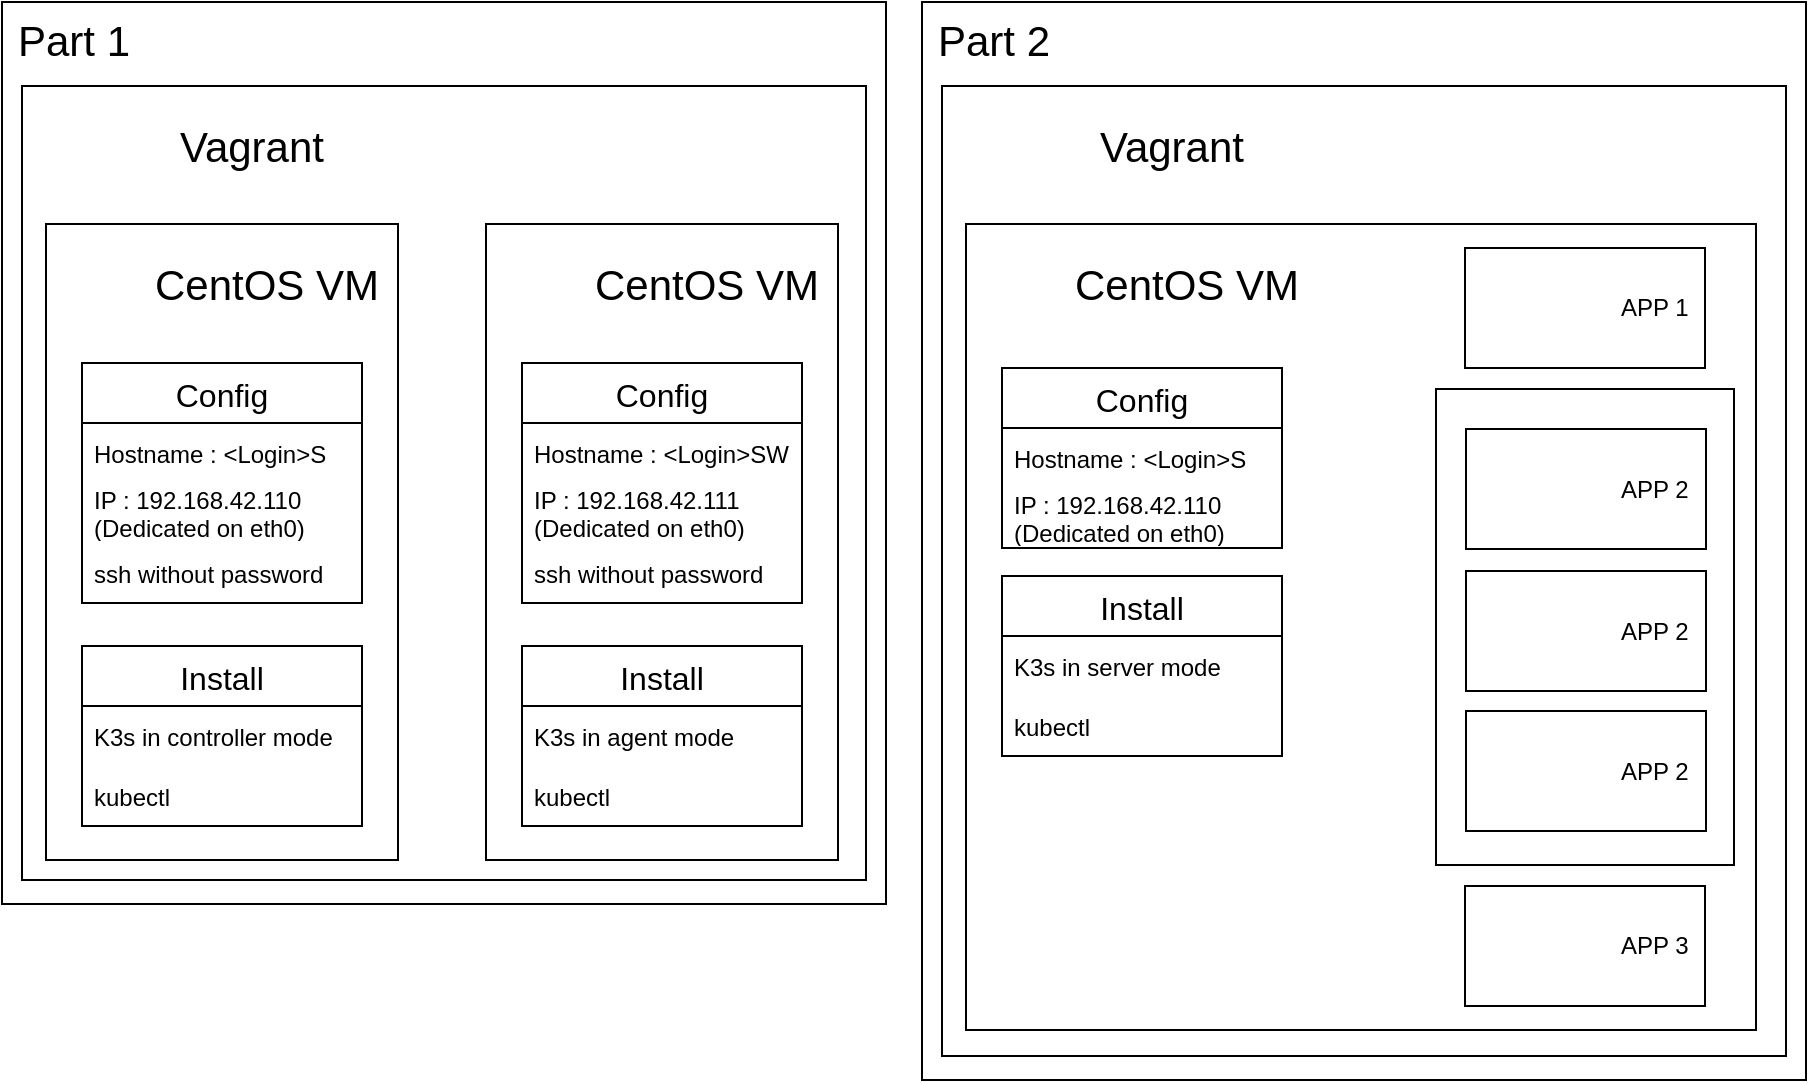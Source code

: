 <mxfile version="17.4.2" type="device"><diagram id="DXyUeCYXyZXWEy7sgAMY" name="Page-1"><mxGraphModel dx="1421" dy="666" grid="0" gridSize="10" guides="1" tooltips="1" connect="1" arrows="1" fold="1" page="0" pageScale="1" pageWidth="850" pageHeight="1100" math="0" shadow="0"><root><mxCell id="0"/><mxCell id="1" parent="0"/><mxCell id="ugX7uagLTzUMmo3rIZk3-78" value="" style="rounded=0;whiteSpace=wrap;html=1;fontSize=12;" vertex="1" parent="1"><mxGeometry x="351" y="114" width="442" height="539" as="geometry"/></mxCell><mxCell id="ugX7uagLTzUMmo3rIZk3-79" value="" style="whiteSpace=wrap;html=1;align=right;" vertex="1" parent="1"><mxGeometry x="361" y="156" width="422" height="485" as="geometry"/></mxCell><mxCell id="ugX7uagLTzUMmo3rIZk3-84" value="" style="whiteSpace=wrap;html=1;align=right;" vertex="1" parent="1"><mxGeometry x="373" y="225" width="395" height="403" as="geometry"/></mxCell><mxCell id="ugX7uagLTzUMmo3rIZk3-111" value="" style="rounded=0;whiteSpace=wrap;html=1;fontSize=21;" vertex="1" parent="1"><mxGeometry x="608" y="307.5" width="149" height="238" as="geometry"/></mxCell><mxCell id="ugX7uagLTzUMmo3rIZk3-69" value="" style="rounded=0;whiteSpace=wrap;html=1;fontSize=12;" vertex="1" parent="1"><mxGeometry x="-109" y="114" width="442" height="451" as="geometry"/></mxCell><mxCell id="ugX7uagLTzUMmo3rIZk3-5" value="" style="whiteSpace=wrap;html=1;align=right;" vertex="1" parent="1"><mxGeometry x="-99" y="156" width="422" height="397" as="geometry"/></mxCell><mxCell id="ugX7uagLTzUMmo3rIZk3-75" value="" style="whiteSpace=wrap;html=1;align=right;" vertex="1" parent="1"><mxGeometry x="133" y="225" width="176" height="318" as="geometry"/></mxCell><mxCell id="ugX7uagLTzUMmo3rIZk3-76" value="" style="shape=image;verticalLabelPosition=bottom;labelBackgroundColor=default;verticalAlign=top;aspect=fixed;imageAspect=0;image=https://upload.wikimedia.org/wikipedia/commons/thumb/6/63/CentOS_color_logo.svg/1200px-CentOS_color_logo.svg.png;" vertex="1" parent="1"><mxGeometry x="133" y="230" width="50" height="50" as="geometry"/></mxCell><mxCell id="ugX7uagLTzUMmo3rIZk3-77" value="CentOS VM" style="text;html=1;strokeColor=none;fillColor=none;align=center;verticalAlign=middle;whiteSpace=wrap;rounded=0;fontSize=21;" vertex="1" parent="1"><mxGeometry x="186" y="240" width="115" height="30" as="geometry"/></mxCell><mxCell id="ugX7uagLTzUMmo3rIZk3-8" value="" style="shape=image;verticalLabelPosition=bottom;labelBackgroundColor=default;verticalAlign=top;aspect=fixed;imageAspect=0;image=https://seeklogo.com/images/V/vagrant-logo-B214F47636-seeklogo.com.png;" vertex="1" parent="1"><mxGeometry x="-94" y="160.14" width="50" height="51.72" as="geometry"/></mxCell><mxCell id="ugX7uagLTzUMmo3rIZk3-12" value="" style="whiteSpace=wrap;html=1;align=right;" vertex="1" parent="1"><mxGeometry x="-87" y="225" width="176" height="318" as="geometry"/></mxCell><mxCell id="ugX7uagLTzUMmo3rIZk3-19" value="" style="shape=image;verticalLabelPosition=bottom;labelBackgroundColor=default;verticalAlign=top;aspect=fixed;imageAspect=0;image=https://upload.wikimedia.org/wikipedia/commons/thumb/6/63/CentOS_color_logo.svg/1200px-CentOS_color_logo.svg.png;" vertex="1" parent="1"><mxGeometry x="-87" y="230" width="50" height="50" as="geometry"/></mxCell><mxCell id="ugX7uagLTzUMmo3rIZk3-25" value="Config" style="swimlane;fontStyle=0;childLayout=stackLayout;horizontal=1;startSize=30;horizontalStack=0;resizeParent=1;resizeParentMax=0;resizeLast=0;collapsible=1;marginBottom=0;fontSize=16;" vertex="1" parent="1"><mxGeometry x="-69" y="294.5" width="140" height="120" as="geometry"/></mxCell><mxCell id="ugX7uagLTzUMmo3rIZk3-26" value="Hostname : &lt;Login&gt;S" style="text;strokeColor=none;fillColor=none;align=left;verticalAlign=middle;spacingLeft=4;spacingRight=4;overflow=hidden;points=[[0,0.5],[1,0.5]];portConstraint=eastwest;rotatable=0;fontSize=12;" vertex="1" parent="ugX7uagLTzUMmo3rIZk3-25"><mxGeometry y="30" width="140" height="30" as="geometry"/></mxCell><mxCell id="ugX7uagLTzUMmo3rIZk3-27" value="IP : 192.168.42.110&#10;(Dedicated on eth0)" style="text;strokeColor=none;fillColor=none;align=left;verticalAlign=middle;spacingLeft=4;spacingRight=4;overflow=hidden;points=[[0,0.5],[1,0.5]];portConstraint=eastwest;rotatable=0;fontSize=12;" vertex="1" parent="ugX7uagLTzUMmo3rIZk3-25"><mxGeometry y="60" width="140" height="30" as="geometry"/></mxCell><mxCell id="ugX7uagLTzUMmo3rIZk3-28" value="ssh without password" style="text;strokeColor=none;fillColor=none;align=left;verticalAlign=middle;spacingLeft=4;spacingRight=4;overflow=hidden;points=[[0,0.5],[1,0.5]];portConstraint=eastwest;rotatable=0;fontSize=12;" vertex="1" parent="ugX7uagLTzUMmo3rIZk3-25"><mxGeometry y="90" width="140" height="30" as="geometry"/></mxCell><mxCell id="ugX7uagLTzUMmo3rIZk3-29" value="Config" style="swimlane;fontStyle=0;childLayout=stackLayout;horizontal=1;startSize=30;horizontalStack=0;resizeParent=1;resizeParentMax=0;resizeLast=0;collapsible=1;marginBottom=0;fontSize=16;" vertex="1" parent="1"><mxGeometry x="151" y="294.5" width="140" height="120" as="geometry"/></mxCell><mxCell id="ugX7uagLTzUMmo3rIZk3-30" value="Hostname : &lt;Login&gt;SW" style="text;strokeColor=none;fillColor=none;align=left;verticalAlign=middle;spacingLeft=4;spacingRight=4;overflow=hidden;points=[[0,0.5],[1,0.5]];portConstraint=eastwest;rotatable=0;fontSize=12;" vertex="1" parent="ugX7uagLTzUMmo3rIZk3-29"><mxGeometry y="30" width="140" height="30" as="geometry"/></mxCell><mxCell id="ugX7uagLTzUMmo3rIZk3-31" value="IP : 192.168.42.111&#10;(Dedicated on eth0)" style="text;strokeColor=none;fillColor=none;align=left;verticalAlign=middle;spacingLeft=4;spacingRight=4;overflow=hidden;points=[[0,0.5],[1,0.5]];portConstraint=eastwest;rotatable=0;fontSize=12;" vertex="1" parent="ugX7uagLTzUMmo3rIZk3-29"><mxGeometry y="60" width="140" height="30" as="geometry"/></mxCell><mxCell id="ugX7uagLTzUMmo3rIZk3-32" value="ssh without password" style="text;strokeColor=none;fillColor=none;align=left;verticalAlign=middle;spacingLeft=4;spacingRight=4;overflow=hidden;points=[[0,0.5],[1,0.5]];portConstraint=eastwest;rotatable=0;fontSize=12;" vertex="1" parent="ugX7uagLTzUMmo3rIZk3-29"><mxGeometry y="90" width="140" height="30" as="geometry"/></mxCell><mxCell id="ugX7uagLTzUMmo3rIZk3-33" value="Install" style="swimlane;fontStyle=0;childLayout=stackLayout;horizontal=1;startSize=30;horizontalStack=0;resizeParent=1;resizeParentMax=0;resizeLast=0;collapsible=1;marginBottom=0;fontSize=16;" vertex="1" parent="1"><mxGeometry x="-69" y="436" width="140" height="90" as="geometry"/></mxCell><mxCell id="ugX7uagLTzUMmo3rIZk3-34" value="K3s in controller mode" style="text;strokeColor=none;fillColor=none;align=left;verticalAlign=middle;spacingLeft=4;spacingRight=4;overflow=hidden;points=[[0,0.5],[1,0.5]];portConstraint=eastwest;rotatable=0;fontSize=12;" vertex="1" parent="ugX7uagLTzUMmo3rIZk3-33"><mxGeometry y="30" width="140" height="30" as="geometry"/></mxCell><mxCell id="ugX7uagLTzUMmo3rIZk3-41" value="kubectl" style="text;strokeColor=none;fillColor=none;align=left;verticalAlign=middle;spacingLeft=4;spacingRight=4;overflow=hidden;points=[[0,0.5],[1,0.5]];portConstraint=eastwest;rotatable=0;fontSize=12;" vertex="1" parent="ugX7uagLTzUMmo3rIZk3-33"><mxGeometry y="60" width="140" height="30" as="geometry"/></mxCell><mxCell id="ugX7uagLTzUMmo3rIZk3-38" value="Install" style="swimlane;fontStyle=0;childLayout=stackLayout;horizontal=1;startSize=30;horizontalStack=0;resizeParent=1;resizeParentMax=0;resizeLast=0;collapsible=1;marginBottom=0;fontSize=16;" vertex="1" parent="1"><mxGeometry x="151" y="436" width="140" height="90" as="geometry"/></mxCell><mxCell id="ugX7uagLTzUMmo3rIZk3-39" value="K3s in agent mode" style="text;strokeColor=none;fillColor=none;align=left;verticalAlign=middle;spacingLeft=4;spacingRight=4;overflow=hidden;points=[[0,0.5],[1,0.5]];portConstraint=eastwest;rotatable=0;fontSize=12;" vertex="1" parent="ugX7uagLTzUMmo3rIZk3-38"><mxGeometry y="30" width="140" height="30" as="geometry"/></mxCell><mxCell id="ugX7uagLTzUMmo3rIZk3-42" value="kubectl" style="text;strokeColor=none;fillColor=none;align=left;verticalAlign=middle;spacingLeft=4;spacingRight=4;overflow=hidden;points=[[0,0.5],[1,0.5]];portConstraint=eastwest;rotatable=0;fontSize=12;" vertex="1" parent="ugX7uagLTzUMmo3rIZk3-38"><mxGeometry y="60" width="140" height="30" as="geometry"/></mxCell><mxCell id="ugX7uagLTzUMmo3rIZk3-49" value="Config" style="swimlane;fontStyle=0;childLayout=stackLayout;horizontal=1;startSize=30;horizontalStack=0;resizeParent=1;resizeParentMax=0;resizeLast=0;collapsible=1;marginBottom=0;fontSize=16;" vertex="1" parent="1"><mxGeometry x="391" y="297" width="140" height="90" as="geometry"/></mxCell><mxCell id="ugX7uagLTzUMmo3rIZk3-50" value="Hostname : &lt;Login&gt;S" style="text;strokeColor=none;fillColor=none;align=left;verticalAlign=middle;spacingLeft=4;spacingRight=4;overflow=hidden;points=[[0,0.5],[1,0.5]];portConstraint=eastwest;rotatable=0;fontSize=12;" vertex="1" parent="ugX7uagLTzUMmo3rIZk3-49"><mxGeometry y="30" width="140" height="30" as="geometry"/></mxCell><mxCell id="ugX7uagLTzUMmo3rIZk3-51" value="IP : 192.168.42.110&#10;(Dedicated on eth0)" style="text;strokeColor=none;fillColor=none;align=left;verticalAlign=middle;spacingLeft=4;spacingRight=4;overflow=hidden;points=[[0,0.5],[1,0.5]];portConstraint=eastwest;rotatable=0;fontSize=12;" vertex="1" parent="ugX7uagLTzUMmo3rIZk3-49"><mxGeometry y="60" width="140" height="30" as="geometry"/></mxCell><mxCell id="ugX7uagLTzUMmo3rIZk3-53" value="Install" style="swimlane;fontStyle=0;childLayout=stackLayout;horizontal=1;startSize=30;horizontalStack=0;resizeParent=1;resizeParentMax=0;resizeLast=0;collapsible=1;marginBottom=0;fontSize=16;" vertex="1" parent="1"><mxGeometry x="391" y="401" width="140" height="90" as="geometry"/></mxCell><mxCell id="ugX7uagLTzUMmo3rIZk3-54" value="K3s in server mode" style="text;strokeColor=none;fillColor=none;align=left;verticalAlign=middle;spacingLeft=4;spacingRight=4;overflow=hidden;points=[[0,0.5],[1,0.5]];portConstraint=eastwest;rotatable=0;fontSize=12;" vertex="1" parent="ugX7uagLTzUMmo3rIZk3-53"><mxGeometry y="30" width="140" height="30" as="geometry"/></mxCell><mxCell id="ugX7uagLTzUMmo3rIZk3-55" value="kubectl" style="text;strokeColor=none;fillColor=none;align=left;verticalAlign=middle;spacingLeft=4;spacingRight=4;overflow=hidden;points=[[0,0.5],[1,0.5]];portConstraint=eastwest;rotatable=0;fontSize=12;" vertex="1" parent="ugX7uagLTzUMmo3rIZk3-53"><mxGeometry y="60" width="140" height="30" as="geometry"/></mxCell><mxCell id="ugX7uagLTzUMmo3rIZk3-59" value="APP 2&amp;nbsp;&amp;nbsp;" style="whiteSpace=wrap;html=1;align=right;" vertex="1" parent="1"><mxGeometry x="623" y="327.5" width="120" height="60" as="geometry"/></mxCell><mxCell id="ugX7uagLTzUMmo3rIZk3-61" value="" style="shape=image;imageAspect=0;aspect=fixed;verticalLabelPosition=bottom;verticalAlign=top;fontSize=12;image=https://upload.wikimedia.org/wikipedia/commons/thumb/1/11/Blue_question_mark_icon.svg/2048px-Blue_question_mark_icon.svg.png;" vertex="1" parent="1"><mxGeometry x="628" y="331.5" width="52" height="52" as="geometry"/></mxCell><mxCell id="ugX7uagLTzUMmo3rIZk3-63" value="APP 1&amp;nbsp;&amp;nbsp;" style="whiteSpace=wrap;html=1;align=right;" vertex="1" parent="1"><mxGeometry x="622.5" y="237" width="120" height="60" as="geometry"/></mxCell><mxCell id="ugX7uagLTzUMmo3rIZk3-64" value="" style="shape=image;imageAspect=0;aspect=fixed;verticalLabelPosition=bottom;verticalAlign=top;fontSize=12;image=https://upload.wikimedia.org/wikipedia/commons/thumb/1/11/Blue_question_mark_icon.svg/2048px-Blue_question_mark_icon.svg.png;" vertex="1" parent="1"><mxGeometry x="627.5" y="241" width="52" height="52" as="geometry"/></mxCell><mxCell id="ugX7uagLTzUMmo3rIZk3-65" value="APP 3&amp;nbsp;&amp;nbsp;" style="whiteSpace=wrap;html=1;align=right;" vertex="1" parent="1"><mxGeometry x="622.5" y="556" width="120" height="60" as="geometry"/></mxCell><mxCell id="ugX7uagLTzUMmo3rIZk3-66" value="" style="shape=image;imageAspect=0;aspect=fixed;verticalLabelPosition=bottom;verticalAlign=top;fontSize=12;image=https://upload.wikimedia.org/wikipedia/commons/thumb/1/11/Blue_question_mark_icon.svg/2048px-Blue_question_mark_icon.svg.png;" vertex="1" parent="1"><mxGeometry x="628.5" y="560" width="52" height="52" as="geometry"/></mxCell><mxCell id="ugX7uagLTzUMmo3rIZk3-71" value="&lt;font style=&quot;font-size: 21px&quot;&gt;Part 1&lt;/font&gt;" style="text;html=1;strokeColor=none;fillColor=none;align=center;verticalAlign=middle;whiteSpace=wrap;rounded=0;fontSize=12;" vertex="1" parent="1"><mxGeometry x="-103" y="118" width="60" height="30" as="geometry"/></mxCell><mxCell id="ugX7uagLTzUMmo3rIZk3-72" value="Vagrant" style="text;html=1;strokeColor=none;fillColor=none;align=center;verticalAlign=middle;whiteSpace=wrap;rounded=0;fontSize=21;" vertex="1" parent="1"><mxGeometry x="-27" y="171" width="86" height="30" as="geometry"/></mxCell><mxCell id="ugX7uagLTzUMmo3rIZk3-73" value="CentOS VM" style="text;html=1;strokeColor=none;fillColor=none;align=center;verticalAlign=middle;whiteSpace=wrap;rounded=0;fontSize=21;" vertex="1" parent="1"><mxGeometry x="-34" y="240" width="115" height="30" as="geometry"/></mxCell><mxCell id="ugX7uagLTzUMmo3rIZk3-83" value="" style="shape=image;verticalLabelPosition=bottom;labelBackgroundColor=default;verticalAlign=top;aspect=fixed;imageAspect=0;image=https://seeklogo.com/images/V/vagrant-logo-B214F47636-seeklogo.com.png;" vertex="1" parent="1"><mxGeometry x="366" y="160.14" width="50" height="51.72" as="geometry"/></mxCell><mxCell id="ugX7uagLTzUMmo3rIZk3-85" value="" style="shape=image;verticalLabelPosition=bottom;labelBackgroundColor=default;verticalAlign=top;aspect=fixed;imageAspect=0;image=https://upload.wikimedia.org/wikipedia/commons/thumb/6/63/CentOS_color_logo.svg/1200px-CentOS_color_logo.svg.png;" vertex="1" parent="1"><mxGeometry x="373" y="230" width="50" height="50" as="geometry"/></mxCell><mxCell id="ugX7uagLTzUMmo3rIZk3-100" value="&lt;font style=&quot;font-size: 21px&quot;&gt;Part 2&lt;/font&gt;" style="text;html=1;strokeColor=none;fillColor=none;align=center;verticalAlign=middle;whiteSpace=wrap;rounded=0;fontSize=12;" vertex="1" parent="1"><mxGeometry x="357" y="118" width="60" height="30" as="geometry"/></mxCell><mxCell id="ugX7uagLTzUMmo3rIZk3-101" value="Vagrant" style="text;html=1;strokeColor=none;fillColor=none;align=center;verticalAlign=middle;whiteSpace=wrap;rounded=0;fontSize=21;" vertex="1" parent="1"><mxGeometry x="433" y="171" width="86" height="30" as="geometry"/></mxCell><mxCell id="ugX7uagLTzUMmo3rIZk3-102" value="CentOS VM" style="text;html=1;strokeColor=none;fillColor=none;align=center;verticalAlign=middle;whiteSpace=wrap;rounded=0;fontSize=21;" vertex="1" parent="1"><mxGeometry x="426" y="240" width="115" height="30" as="geometry"/></mxCell><mxCell id="ugX7uagLTzUMmo3rIZk3-107" value="APP 2&amp;nbsp;&amp;nbsp;" style="whiteSpace=wrap;html=1;align=right;" vertex="1" parent="1"><mxGeometry x="623" y="398.5" width="120" height="60" as="geometry"/></mxCell><mxCell id="ugX7uagLTzUMmo3rIZk3-108" value="" style="shape=image;imageAspect=0;aspect=fixed;verticalLabelPosition=bottom;verticalAlign=top;fontSize=12;image=https://upload.wikimedia.org/wikipedia/commons/thumb/1/11/Blue_question_mark_icon.svg/2048px-Blue_question_mark_icon.svg.png;" vertex="1" parent="1"><mxGeometry x="628" y="402.5" width="52" height="52" as="geometry"/></mxCell><mxCell id="ugX7uagLTzUMmo3rIZk3-109" value="APP 2&amp;nbsp;&amp;nbsp;" style="whiteSpace=wrap;html=1;align=right;" vertex="1" parent="1"><mxGeometry x="623" y="468.5" width="120" height="60" as="geometry"/></mxCell><mxCell id="ugX7uagLTzUMmo3rIZk3-110" value="" style="shape=image;imageAspect=0;aspect=fixed;verticalLabelPosition=bottom;verticalAlign=top;fontSize=12;image=https://upload.wikimedia.org/wikipedia/commons/thumb/1/11/Blue_question_mark_icon.svg/2048px-Blue_question_mark_icon.svg.png;" vertex="1" parent="1"><mxGeometry x="628" y="472.5" width="52" height="52" as="geometry"/></mxCell></root></mxGraphModel></diagram></mxfile>